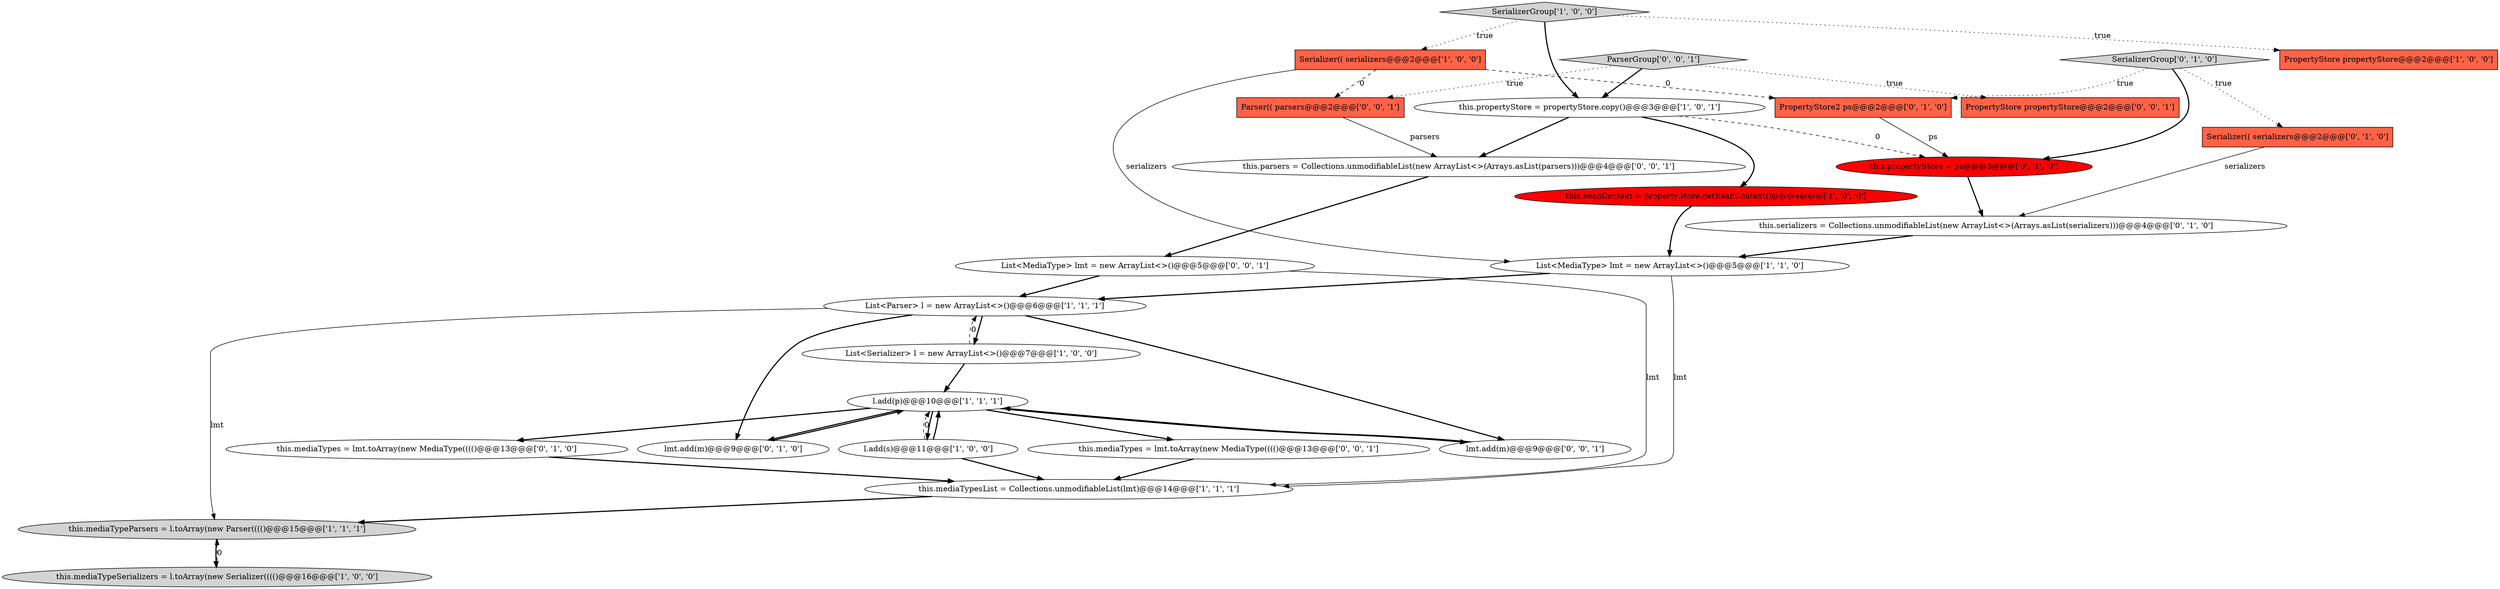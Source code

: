 digraph {
0 [style = filled, label = "l.add(p)@@@10@@@['1', '1', '1']", fillcolor = white, shape = ellipse image = "AAA0AAABBB1BBB"];
10 [style = filled, label = "l.add(s)@@@11@@@['1', '0', '0']", fillcolor = white, shape = ellipse image = "AAA0AAABBB1BBB"];
26 [style = filled, label = "this.mediaTypes = lmt.toArray(new MediaType(((()@@@13@@@['0', '0', '1']", fillcolor = white, shape = ellipse image = "AAA0AAABBB3BBB"];
9 [style = filled, label = "this.mediaTypeSerializers = l.toArray(new Serializer(((()@@@16@@@['1', '0', '0']", fillcolor = lightgray, shape = ellipse image = "AAA0AAABBB1BBB"];
4 [style = filled, label = "this.mediaTypesList = Collections.unmodifiableList(lmt)@@@14@@@['1', '1', '1']", fillcolor = white, shape = ellipse image = "AAA0AAABBB1BBB"];
12 [style = filled, label = "SerializerGroup['1', '0', '0']", fillcolor = lightgray, shape = diamond image = "AAA0AAABBB1BBB"];
25 [style = filled, label = "List<MediaType> lmt = new ArrayList<>()@@@5@@@['0', '0', '1']", fillcolor = white, shape = ellipse image = "AAA0AAABBB3BBB"];
19 [style = filled, label = "this.mediaTypes = lmt.toArray(new MediaType(((()@@@13@@@['0', '1', '0']", fillcolor = white, shape = ellipse image = "AAA0AAABBB2BBB"];
7 [style = filled, label = "this.mediaTypeParsers = l.toArray(new Parser(((()@@@15@@@['1', '1', '1']", fillcolor = lightgray, shape = ellipse image = "AAA0AAABBB1BBB"];
13 [style = filled, label = "this.propertyStore = ps@@@3@@@['0', '1', '0']", fillcolor = red, shape = ellipse image = "AAA1AAABBB2BBB"];
22 [style = filled, label = "this.parsers = Collections.unmodifiableList(new ArrayList<>(Arrays.asList(parsers)))@@@4@@@['0', '0', '1']", fillcolor = white, shape = ellipse image = "AAA0AAABBB3BBB"];
23 [style = filled, label = "ParserGroup['0', '0', '1']", fillcolor = lightgray, shape = diamond image = "AAA0AAABBB3BBB"];
3 [style = filled, label = "Serializer(( serializers@@@2@@@['1', '0', '0']", fillcolor = tomato, shape = box image = "AAA1AAABBB1BBB"];
20 [style = filled, label = "PropertyStore propertyStore@@@2@@@['0', '0', '1']", fillcolor = tomato, shape = box image = "AAA0AAABBB3BBB"];
6 [style = filled, label = "this.beanContext = propertyStore.getBeanContext()@@@4@@@['1', '0', '0']", fillcolor = red, shape = ellipse image = "AAA1AAABBB1BBB"];
18 [style = filled, label = "lmt.add(m)@@@9@@@['0', '1', '0']", fillcolor = white, shape = ellipse image = "AAA0AAABBB2BBB"];
24 [style = filled, label = "Parser(( parsers@@@2@@@['0', '0', '1']", fillcolor = tomato, shape = box image = "AAA0AAABBB3BBB"];
21 [style = filled, label = "lmt.add(m)@@@9@@@['0', '0', '1']", fillcolor = white, shape = ellipse image = "AAA0AAABBB3BBB"];
1 [style = filled, label = "List<Serializer> l = new ArrayList<>()@@@7@@@['1', '0', '0']", fillcolor = white, shape = ellipse image = "AAA0AAABBB1BBB"];
2 [style = filled, label = "PropertyStore propertyStore@@@2@@@['1', '0', '0']", fillcolor = tomato, shape = box image = "AAA0AAABBB1BBB"];
11 [style = filled, label = "this.propertyStore = propertyStore.copy()@@@3@@@['1', '0', '1']", fillcolor = white, shape = ellipse image = "AAA0AAABBB1BBB"];
5 [style = filled, label = "List<MediaType> lmt = new ArrayList<>()@@@5@@@['1', '1', '0']", fillcolor = white, shape = ellipse image = "AAA0AAABBB1BBB"];
8 [style = filled, label = "List<Parser> l = new ArrayList<>()@@@6@@@['1', '1', '1']", fillcolor = white, shape = ellipse image = "AAA0AAABBB1BBB"];
14 [style = filled, label = "this.serializers = Collections.unmodifiableList(new ArrayList<>(Arrays.asList(serializers)))@@@4@@@['0', '1', '0']", fillcolor = white, shape = ellipse image = "AAA0AAABBB2BBB"];
15 [style = filled, label = "SerializerGroup['0', '1', '0']", fillcolor = lightgray, shape = diamond image = "AAA0AAABBB2BBB"];
17 [style = filled, label = "PropertyStore2 ps@@@2@@@['0', '1', '0']", fillcolor = tomato, shape = box image = "AAA1AAABBB2BBB"];
16 [style = filled, label = "Serializer(( serializers@@@2@@@['0', '1', '0']", fillcolor = tomato, shape = box image = "AAA0AAABBB2BBB"];
5->8 [style = bold, label=""];
22->25 [style = bold, label=""];
12->3 [style = dotted, label="true"];
15->13 [style = bold, label=""];
3->17 [style = dashed, label="0"];
3->5 [style = solid, label="serializers"];
0->26 [style = bold, label=""];
21->0 [style = bold, label=""];
0->19 [style = bold, label=""];
8->18 [style = bold, label=""];
11->6 [style = bold, label=""];
3->24 [style = dashed, label="0"];
16->14 [style = solid, label="serializers"];
12->11 [style = bold, label=""];
12->2 [style = dotted, label="true"];
8->7 [style = solid, label="lmt"];
1->0 [style = bold, label=""];
0->21 [style = bold, label=""];
15->16 [style = dotted, label="true"];
25->4 [style = solid, label="lmt"];
26->4 [style = bold, label=""];
4->7 [style = bold, label=""];
5->4 [style = solid, label="lmt"];
24->22 [style = solid, label="parsers"];
15->17 [style = dotted, label="true"];
7->9 [style = bold, label=""];
8->1 [style = bold, label=""];
6->5 [style = bold, label=""];
23->20 [style = dotted, label="true"];
0->10 [style = bold, label=""];
17->13 [style = solid, label="ps"];
11->13 [style = dashed, label="0"];
10->0 [style = dashed, label="0"];
10->0 [style = bold, label=""];
10->4 [style = bold, label=""];
11->22 [style = bold, label=""];
8->21 [style = bold, label=""];
0->18 [style = bold, label=""];
1->8 [style = dashed, label="0"];
25->8 [style = bold, label=""];
19->4 [style = bold, label=""];
9->7 [style = dashed, label="0"];
23->11 [style = bold, label=""];
13->14 [style = bold, label=""];
23->24 [style = dotted, label="true"];
18->0 [style = bold, label=""];
14->5 [style = bold, label=""];
}
